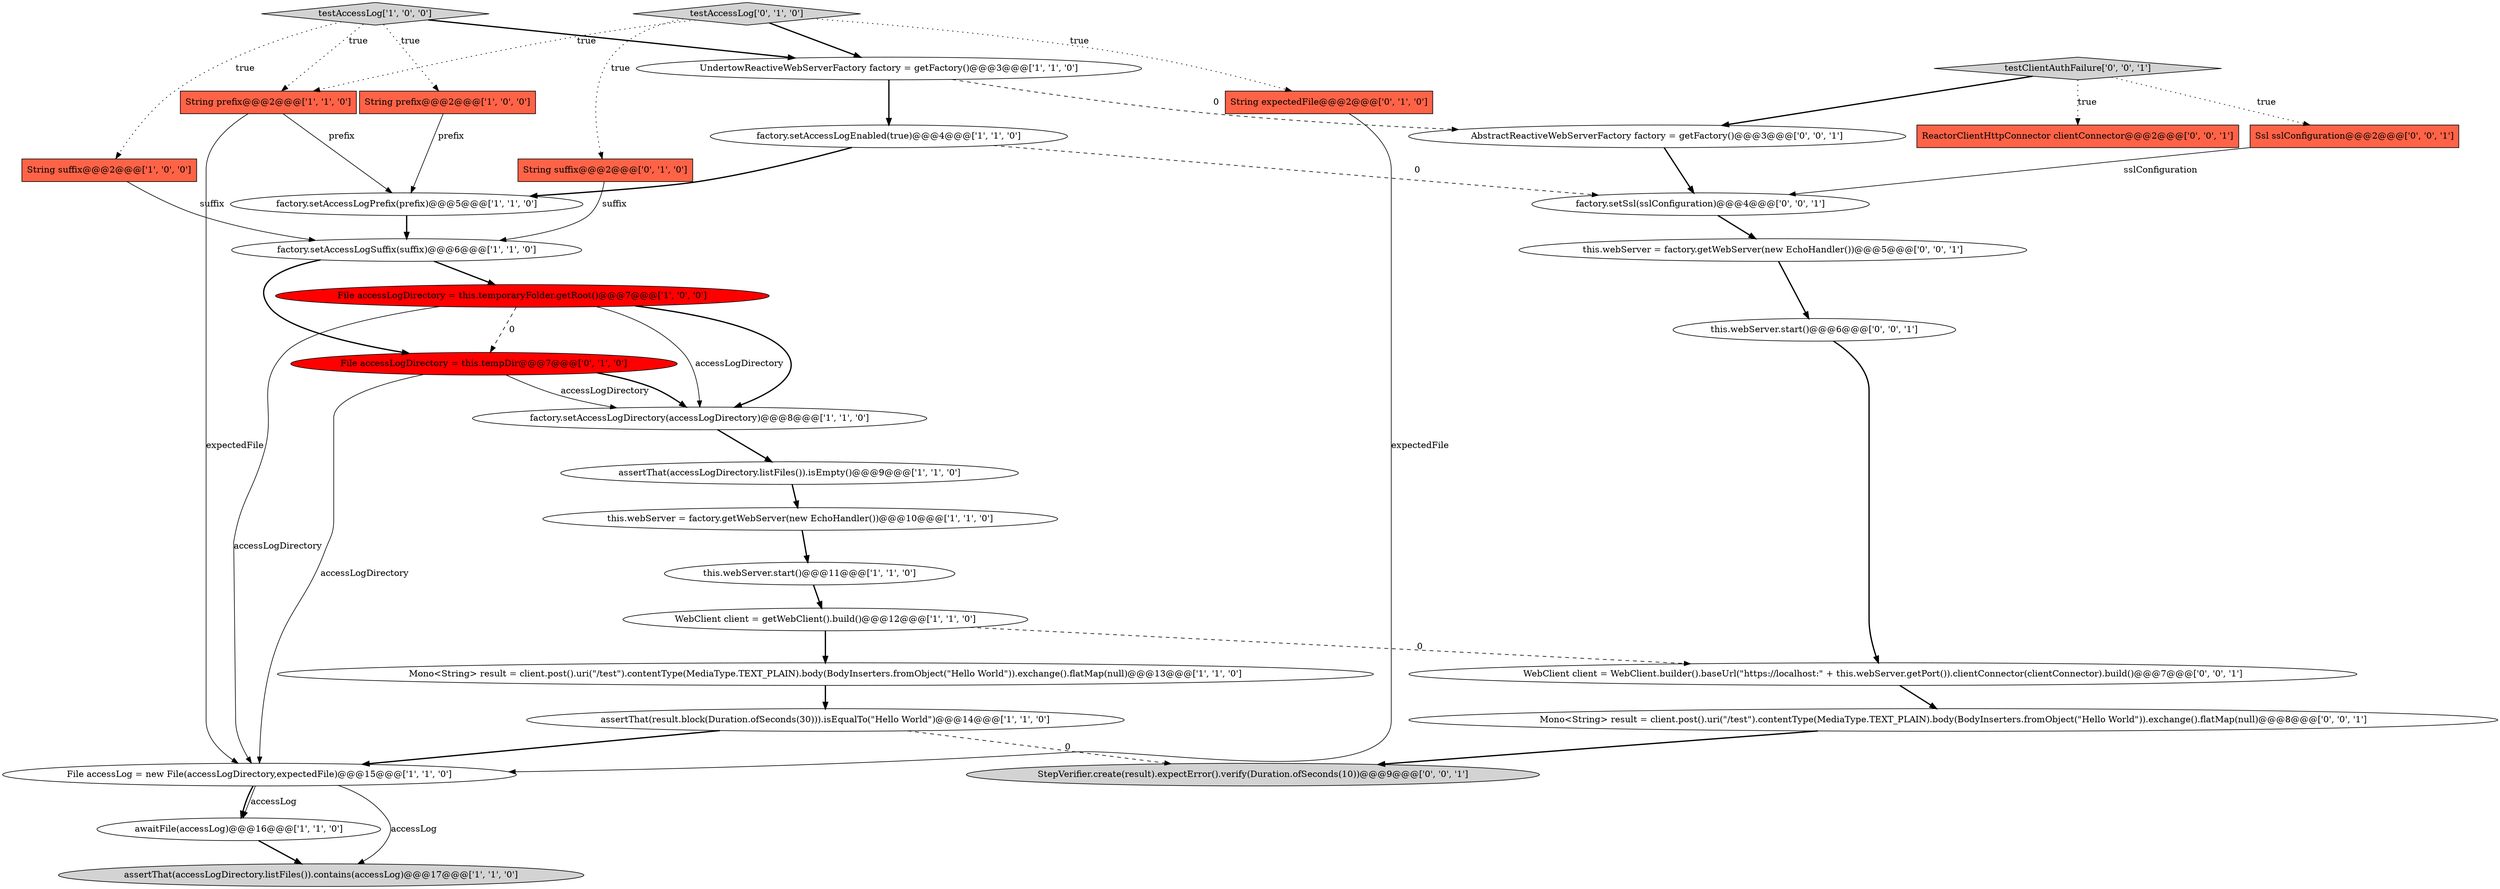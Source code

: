 digraph {
28 [style = filled, label = "this.webServer.start()@@@6@@@['0', '0', '1']", fillcolor = white, shape = ellipse image = "AAA0AAABBB3BBB"];
9 [style = filled, label = "awaitFile(accessLog)@@@16@@@['1', '1', '0']", fillcolor = white, shape = ellipse image = "AAA0AAABBB1BBB"];
8 [style = filled, label = "WebClient client = getWebClient().build()@@@12@@@['1', '1', '0']", fillcolor = white, shape = ellipse image = "AAA0AAABBB1BBB"];
24 [style = filled, label = "WebClient client = WebClient.builder().baseUrl(\"https://localhost:\" + this.webServer.getPort()).clientConnector(clientConnector).build()@@@7@@@['0', '0', '1']", fillcolor = white, shape = ellipse image = "AAA0AAABBB3BBB"];
0 [style = filled, label = "assertThat(result.block(Duration.ofSeconds(30))).isEqualTo(\"Hello World\")@@@14@@@['1', '1', '0']", fillcolor = white, shape = ellipse image = "AAA0AAABBB1BBB"];
7 [style = filled, label = "factory.setAccessLogSuffix(suffix)@@@6@@@['1', '1', '0']", fillcolor = white, shape = ellipse image = "AAA0AAABBB1BBB"];
20 [style = filled, label = "String expectedFile@@@2@@@['0', '1', '0']", fillcolor = tomato, shape = box image = "AAA0AAABBB2BBB"];
22 [style = filled, label = "File accessLogDirectory = this.tempDir@@@7@@@['0', '1', '0']", fillcolor = red, shape = ellipse image = "AAA1AAABBB2BBB"];
14 [style = filled, label = "String prefix@@@2@@@['1', '1', '0']", fillcolor = tomato, shape = box image = "AAA0AAABBB1BBB"];
23 [style = filled, label = "this.webServer = factory.getWebServer(new EchoHandler())@@@5@@@['0', '0', '1']", fillcolor = white, shape = ellipse image = "AAA0AAABBB3BBB"];
26 [style = filled, label = "factory.setSsl(sslConfiguration)@@@4@@@['0', '0', '1']", fillcolor = white, shape = ellipse image = "AAA0AAABBB3BBB"];
30 [style = filled, label = "AbstractReactiveWebServerFactory factory = getFactory()@@@3@@@['0', '0', '1']", fillcolor = white, shape = ellipse image = "AAA0AAABBB3BBB"];
16 [style = filled, label = "File accessLog = new File(accessLogDirectory,expectedFile)@@@15@@@['1', '1', '0']", fillcolor = white, shape = ellipse image = "AAA0AAABBB1BBB"];
10 [style = filled, label = "File accessLogDirectory = this.temporaryFolder.getRoot()@@@7@@@['1', '0', '0']", fillcolor = red, shape = ellipse image = "AAA1AAABBB1BBB"];
18 [style = filled, label = "testAccessLog['1', '0', '0']", fillcolor = lightgray, shape = diamond image = "AAA0AAABBB1BBB"];
2 [style = filled, label = "factory.setAccessLogDirectory(accessLogDirectory)@@@8@@@['1', '1', '0']", fillcolor = white, shape = ellipse image = "AAA0AAABBB1BBB"];
11 [style = filled, label = "String prefix@@@2@@@['1', '0', '0']", fillcolor = tomato, shape = box image = "AAA0AAABBB1BBB"];
19 [style = filled, label = "String suffix@@@2@@@['0', '1', '0']", fillcolor = tomato, shape = box image = "AAA0AAABBB2BBB"];
27 [style = filled, label = "Mono<String> result = client.post().uri(\"/test\").contentType(MediaType.TEXT_PLAIN).body(BodyInserters.fromObject(\"Hello World\")).exchange().flatMap(null)@@@8@@@['0', '0', '1']", fillcolor = white, shape = ellipse image = "AAA0AAABBB3BBB"];
6 [style = filled, label = "assertThat(accessLogDirectory.listFiles()).isEmpty()@@@9@@@['1', '1', '0']", fillcolor = white, shape = ellipse image = "AAA0AAABBB1BBB"];
31 [style = filled, label = "ReactorClientHttpConnector clientConnector@@@2@@@['0', '0', '1']", fillcolor = tomato, shape = box image = "AAA0AAABBB3BBB"];
25 [style = filled, label = "StepVerifier.create(result).expectError().verify(Duration.ofSeconds(10))@@@9@@@['0', '0', '1']", fillcolor = lightgray, shape = ellipse image = "AAA0AAABBB3BBB"];
1 [style = filled, label = "factory.setAccessLogEnabled(true)@@@4@@@['1', '1', '0']", fillcolor = white, shape = ellipse image = "AAA0AAABBB1BBB"];
17 [style = filled, label = "assertThat(accessLogDirectory.listFiles()).contains(accessLog)@@@17@@@['1', '1', '0']", fillcolor = lightgray, shape = ellipse image = "AAA0AAABBB1BBB"];
4 [style = filled, label = "UndertowReactiveWebServerFactory factory = getFactory()@@@3@@@['1', '1', '0']", fillcolor = white, shape = ellipse image = "AAA0AAABBB1BBB"];
13 [style = filled, label = "this.webServer = factory.getWebServer(new EchoHandler())@@@10@@@['1', '1', '0']", fillcolor = white, shape = ellipse image = "AAA0AAABBB1BBB"];
29 [style = filled, label = "Ssl sslConfiguration@@@2@@@['0', '0', '1']", fillcolor = tomato, shape = box image = "AAA0AAABBB3BBB"];
32 [style = filled, label = "testClientAuthFailure['0', '0', '1']", fillcolor = lightgray, shape = diamond image = "AAA0AAABBB3BBB"];
5 [style = filled, label = "String suffix@@@2@@@['1', '0', '0']", fillcolor = tomato, shape = box image = "AAA0AAABBB1BBB"];
12 [style = filled, label = "factory.setAccessLogPrefix(prefix)@@@5@@@['1', '1', '0']", fillcolor = white, shape = ellipse image = "AAA0AAABBB1BBB"];
3 [style = filled, label = "this.webServer.start()@@@11@@@['1', '1', '0']", fillcolor = white, shape = ellipse image = "AAA0AAABBB1BBB"];
15 [style = filled, label = "Mono<String> result = client.post().uri(\"/test\").contentType(MediaType.TEXT_PLAIN).body(BodyInserters.fromObject(\"Hello World\")).exchange().flatMap(null)@@@13@@@['1', '1', '0']", fillcolor = white, shape = ellipse image = "AAA0AAABBB1BBB"];
21 [style = filled, label = "testAccessLog['0', '1', '0']", fillcolor = lightgray, shape = diamond image = "AAA0AAABBB2BBB"];
0->16 [style = bold, label=""];
19->7 [style = solid, label="suffix"];
21->20 [style = dotted, label="true"];
8->15 [style = bold, label=""];
22->2 [style = solid, label="accessLogDirectory"];
22->2 [style = bold, label=""];
14->12 [style = solid, label="prefix"];
7->10 [style = bold, label=""];
2->6 [style = bold, label=""];
10->16 [style = solid, label="accessLogDirectory"];
1->26 [style = dashed, label="0"];
30->26 [style = bold, label=""];
4->30 [style = dashed, label="0"];
9->17 [style = bold, label=""];
11->12 [style = solid, label="prefix"];
10->22 [style = dashed, label="0"];
8->24 [style = dashed, label="0"];
32->30 [style = bold, label=""];
10->2 [style = solid, label="accessLogDirectory"];
18->14 [style = dotted, label="true"];
12->7 [style = bold, label=""];
16->9 [style = solid, label="accessLog"];
16->17 [style = solid, label="accessLog"];
5->7 [style = solid, label="suffix"];
29->26 [style = solid, label="sslConfiguration"];
23->28 [style = bold, label=""];
7->22 [style = bold, label=""];
18->11 [style = dotted, label="true"];
18->4 [style = bold, label=""];
13->3 [style = bold, label=""];
0->25 [style = dashed, label="0"];
3->8 [style = bold, label=""];
6->13 [style = bold, label=""];
22->16 [style = solid, label="accessLogDirectory"];
15->0 [style = bold, label=""];
26->23 [style = bold, label=""];
21->19 [style = dotted, label="true"];
21->14 [style = dotted, label="true"];
1->12 [style = bold, label=""];
28->24 [style = bold, label=""];
14->16 [style = solid, label="expectedFile"];
10->2 [style = bold, label=""];
4->1 [style = bold, label=""];
18->5 [style = dotted, label="true"];
32->29 [style = dotted, label="true"];
20->16 [style = solid, label="expectedFile"];
24->27 [style = bold, label=""];
27->25 [style = bold, label=""];
16->9 [style = bold, label=""];
32->31 [style = dotted, label="true"];
21->4 [style = bold, label=""];
}
